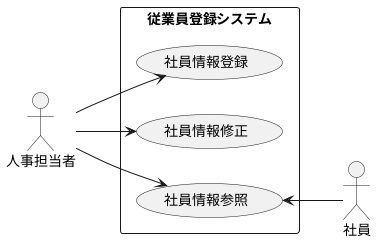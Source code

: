 @startuml
left to right direction
actor 人事担当者
actor 社員
rectangle 従業員登録システム {
  人事担当者 --> (社員情報登録)
  人事担当者 --> (社員情報修正)
  人事担当者 --> (社員情報参照)
  (社員情報参照) <-- 社員
}
@enduml